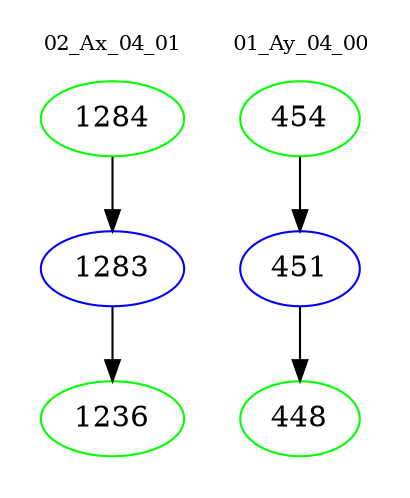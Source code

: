 digraph{
subgraph cluster_0 {
color = white
label = "02_Ax_04_01";
fontsize=10;
T0_1284 [label="1284", color="green"]
T0_1284 -> T0_1283 [color="black"]
T0_1283 [label="1283", color="blue"]
T0_1283 -> T0_1236 [color="black"]
T0_1236 [label="1236", color="green"]
}
subgraph cluster_1 {
color = white
label = "01_Ay_04_00";
fontsize=10;
T1_454 [label="454", color="green"]
T1_454 -> T1_451 [color="black"]
T1_451 [label="451", color="blue"]
T1_451 -> T1_448 [color="black"]
T1_448 [label="448", color="green"]
}
}
